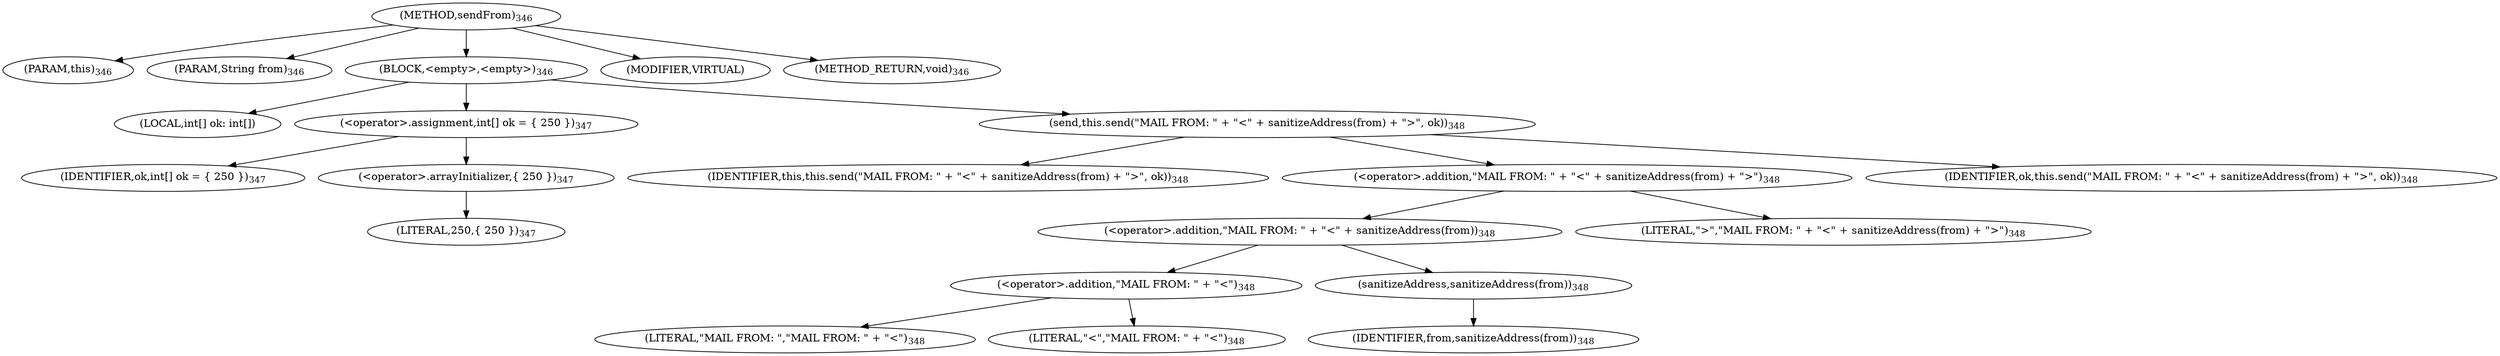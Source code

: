digraph "sendFrom" {  
"643" [label = <(METHOD,sendFrom)<SUB>346</SUB>> ]
"48" [label = <(PARAM,this)<SUB>346</SUB>> ]
"644" [label = <(PARAM,String from)<SUB>346</SUB>> ]
"645" [label = <(BLOCK,&lt;empty&gt;,&lt;empty&gt;)<SUB>346</SUB>> ]
"646" [label = <(LOCAL,int[] ok: int[])> ]
"647" [label = <(&lt;operator&gt;.assignment,int[] ok = { 250 })<SUB>347</SUB>> ]
"648" [label = <(IDENTIFIER,ok,int[] ok = { 250 })<SUB>347</SUB>> ]
"649" [label = <(&lt;operator&gt;.arrayInitializer,{ 250 })<SUB>347</SUB>> ]
"650" [label = <(LITERAL,250,{ 250 })<SUB>347</SUB>> ]
"651" [label = <(send,this.send(&quot;MAIL FROM: &quot; + &quot;&lt;&quot; + sanitizeAddress(from) + &quot;&gt;&quot;, ok))<SUB>348</SUB>> ]
"47" [label = <(IDENTIFIER,this,this.send(&quot;MAIL FROM: &quot; + &quot;&lt;&quot; + sanitizeAddress(from) + &quot;&gt;&quot;, ok))<SUB>348</SUB>> ]
"652" [label = <(&lt;operator&gt;.addition,&quot;MAIL FROM: &quot; + &quot;&lt;&quot; + sanitizeAddress(from) + &quot;&gt;&quot;)<SUB>348</SUB>> ]
"653" [label = <(&lt;operator&gt;.addition,&quot;MAIL FROM: &quot; + &quot;&lt;&quot; + sanitizeAddress(from))<SUB>348</SUB>> ]
"654" [label = <(&lt;operator&gt;.addition,&quot;MAIL FROM: &quot; + &quot;&lt;&quot;)<SUB>348</SUB>> ]
"655" [label = <(LITERAL,&quot;MAIL FROM: &quot;,&quot;MAIL FROM: &quot; + &quot;&lt;&quot;)<SUB>348</SUB>> ]
"656" [label = <(LITERAL,&quot;&lt;&quot;,&quot;MAIL FROM: &quot; + &quot;&lt;&quot;)<SUB>348</SUB>> ]
"657" [label = <(sanitizeAddress,sanitizeAddress(from))<SUB>348</SUB>> ]
"658" [label = <(IDENTIFIER,from,sanitizeAddress(from))<SUB>348</SUB>> ]
"659" [label = <(LITERAL,&quot;&gt;&quot;,&quot;MAIL FROM: &quot; + &quot;&lt;&quot; + sanitizeAddress(from) + &quot;&gt;&quot;)<SUB>348</SUB>> ]
"660" [label = <(IDENTIFIER,ok,this.send(&quot;MAIL FROM: &quot; + &quot;&lt;&quot; + sanitizeAddress(from) + &quot;&gt;&quot;, ok))<SUB>348</SUB>> ]
"661" [label = <(MODIFIER,VIRTUAL)> ]
"662" [label = <(METHOD_RETURN,void)<SUB>346</SUB>> ]
  "643" -> "48" 
  "643" -> "644" 
  "643" -> "645" 
  "643" -> "661" 
  "643" -> "662" 
  "645" -> "646" 
  "645" -> "647" 
  "645" -> "651" 
  "647" -> "648" 
  "647" -> "649" 
  "649" -> "650" 
  "651" -> "47" 
  "651" -> "652" 
  "651" -> "660" 
  "652" -> "653" 
  "652" -> "659" 
  "653" -> "654" 
  "653" -> "657" 
  "654" -> "655" 
  "654" -> "656" 
  "657" -> "658" 
}
